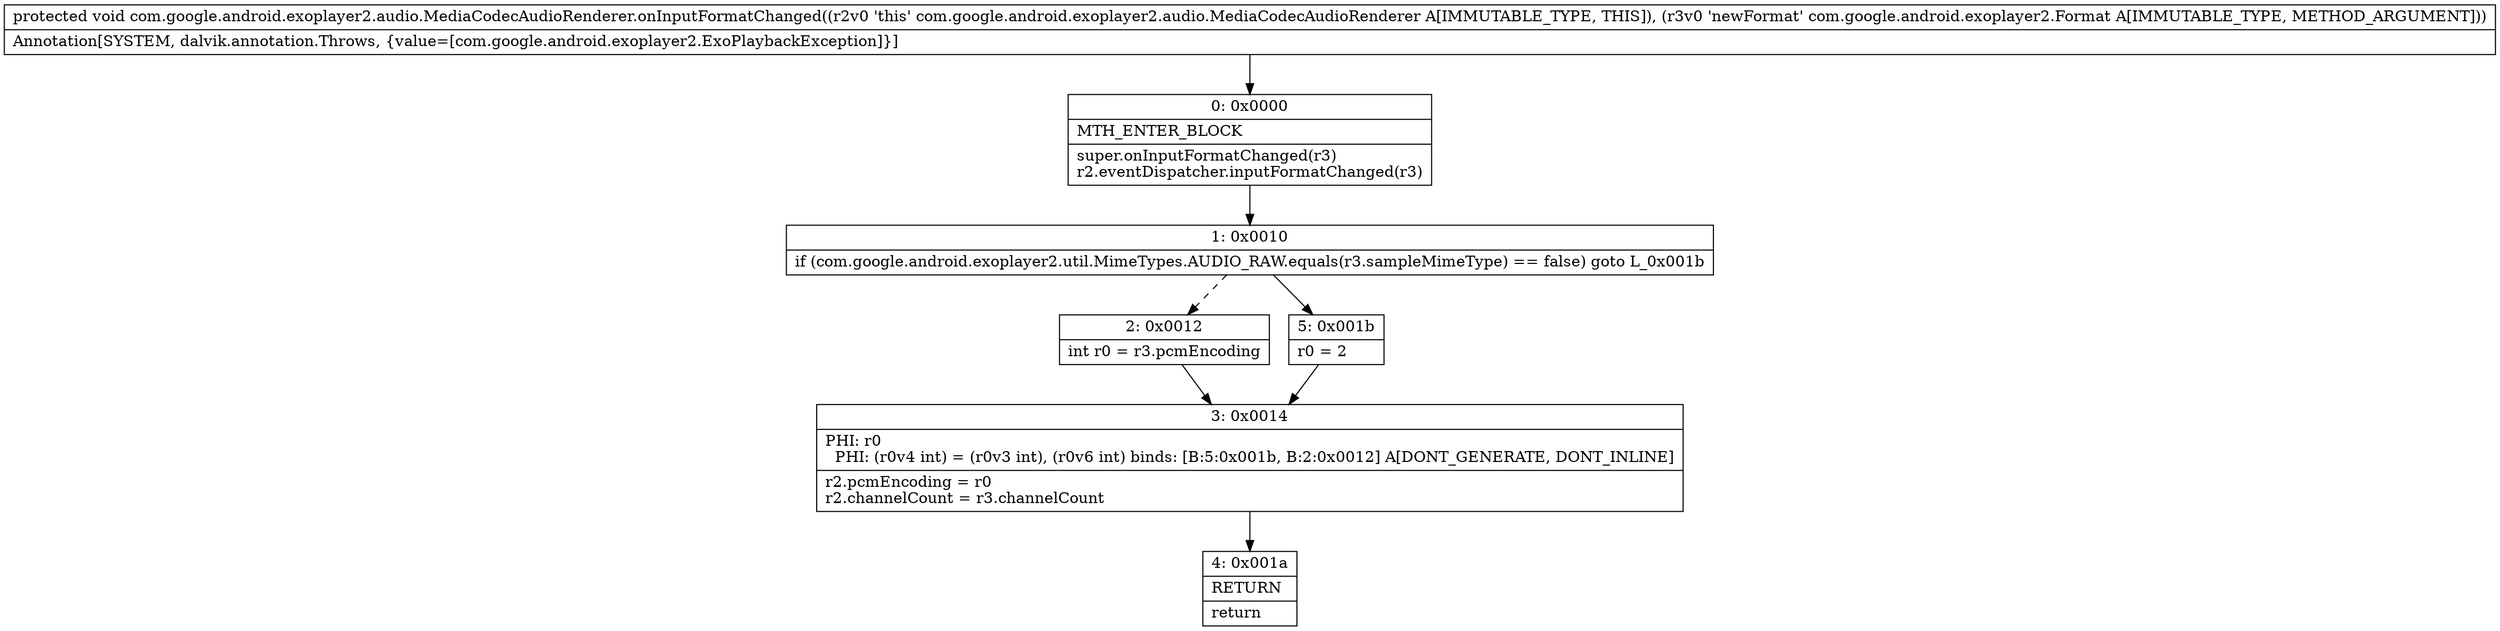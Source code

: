 digraph "CFG forcom.google.android.exoplayer2.audio.MediaCodecAudioRenderer.onInputFormatChanged(Lcom\/google\/android\/exoplayer2\/Format;)V" {
Node_0 [shape=record,label="{0\:\ 0x0000|MTH_ENTER_BLOCK\l|super.onInputFormatChanged(r3)\lr2.eventDispatcher.inputFormatChanged(r3)\l}"];
Node_1 [shape=record,label="{1\:\ 0x0010|if (com.google.android.exoplayer2.util.MimeTypes.AUDIO_RAW.equals(r3.sampleMimeType) == false) goto L_0x001b\l}"];
Node_2 [shape=record,label="{2\:\ 0x0012|int r0 = r3.pcmEncoding\l}"];
Node_3 [shape=record,label="{3\:\ 0x0014|PHI: r0 \l  PHI: (r0v4 int) = (r0v3 int), (r0v6 int) binds: [B:5:0x001b, B:2:0x0012] A[DONT_GENERATE, DONT_INLINE]\l|r2.pcmEncoding = r0\lr2.channelCount = r3.channelCount\l}"];
Node_4 [shape=record,label="{4\:\ 0x001a|RETURN\l|return\l}"];
Node_5 [shape=record,label="{5\:\ 0x001b|r0 = 2\l}"];
MethodNode[shape=record,label="{protected void com.google.android.exoplayer2.audio.MediaCodecAudioRenderer.onInputFormatChanged((r2v0 'this' com.google.android.exoplayer2.audio.MediaCodecAudioRenderer A[IMMUTABLE_TYPE, THIS]), (r3v0 'newFormat' com.google.android.exoplayer2.Format A[IMMUTABLE_TYPE, METHOD_ARGUMENT]))  | Annotation[SYSTEM, dalvik.annotation.Throws, \{value=[com.google.android.exoplayer2.ExoPlaybackException]\}]\l}"];
MethodNode -> Node_0;
Node_0 -> Node_1;
Node_1 -> Node_2[style=dashed];
Node_1 -> Node_5;
Node_2 -> Node_3;
Node_3 -> Node_4;
Node_5 -> Node_3;
}

